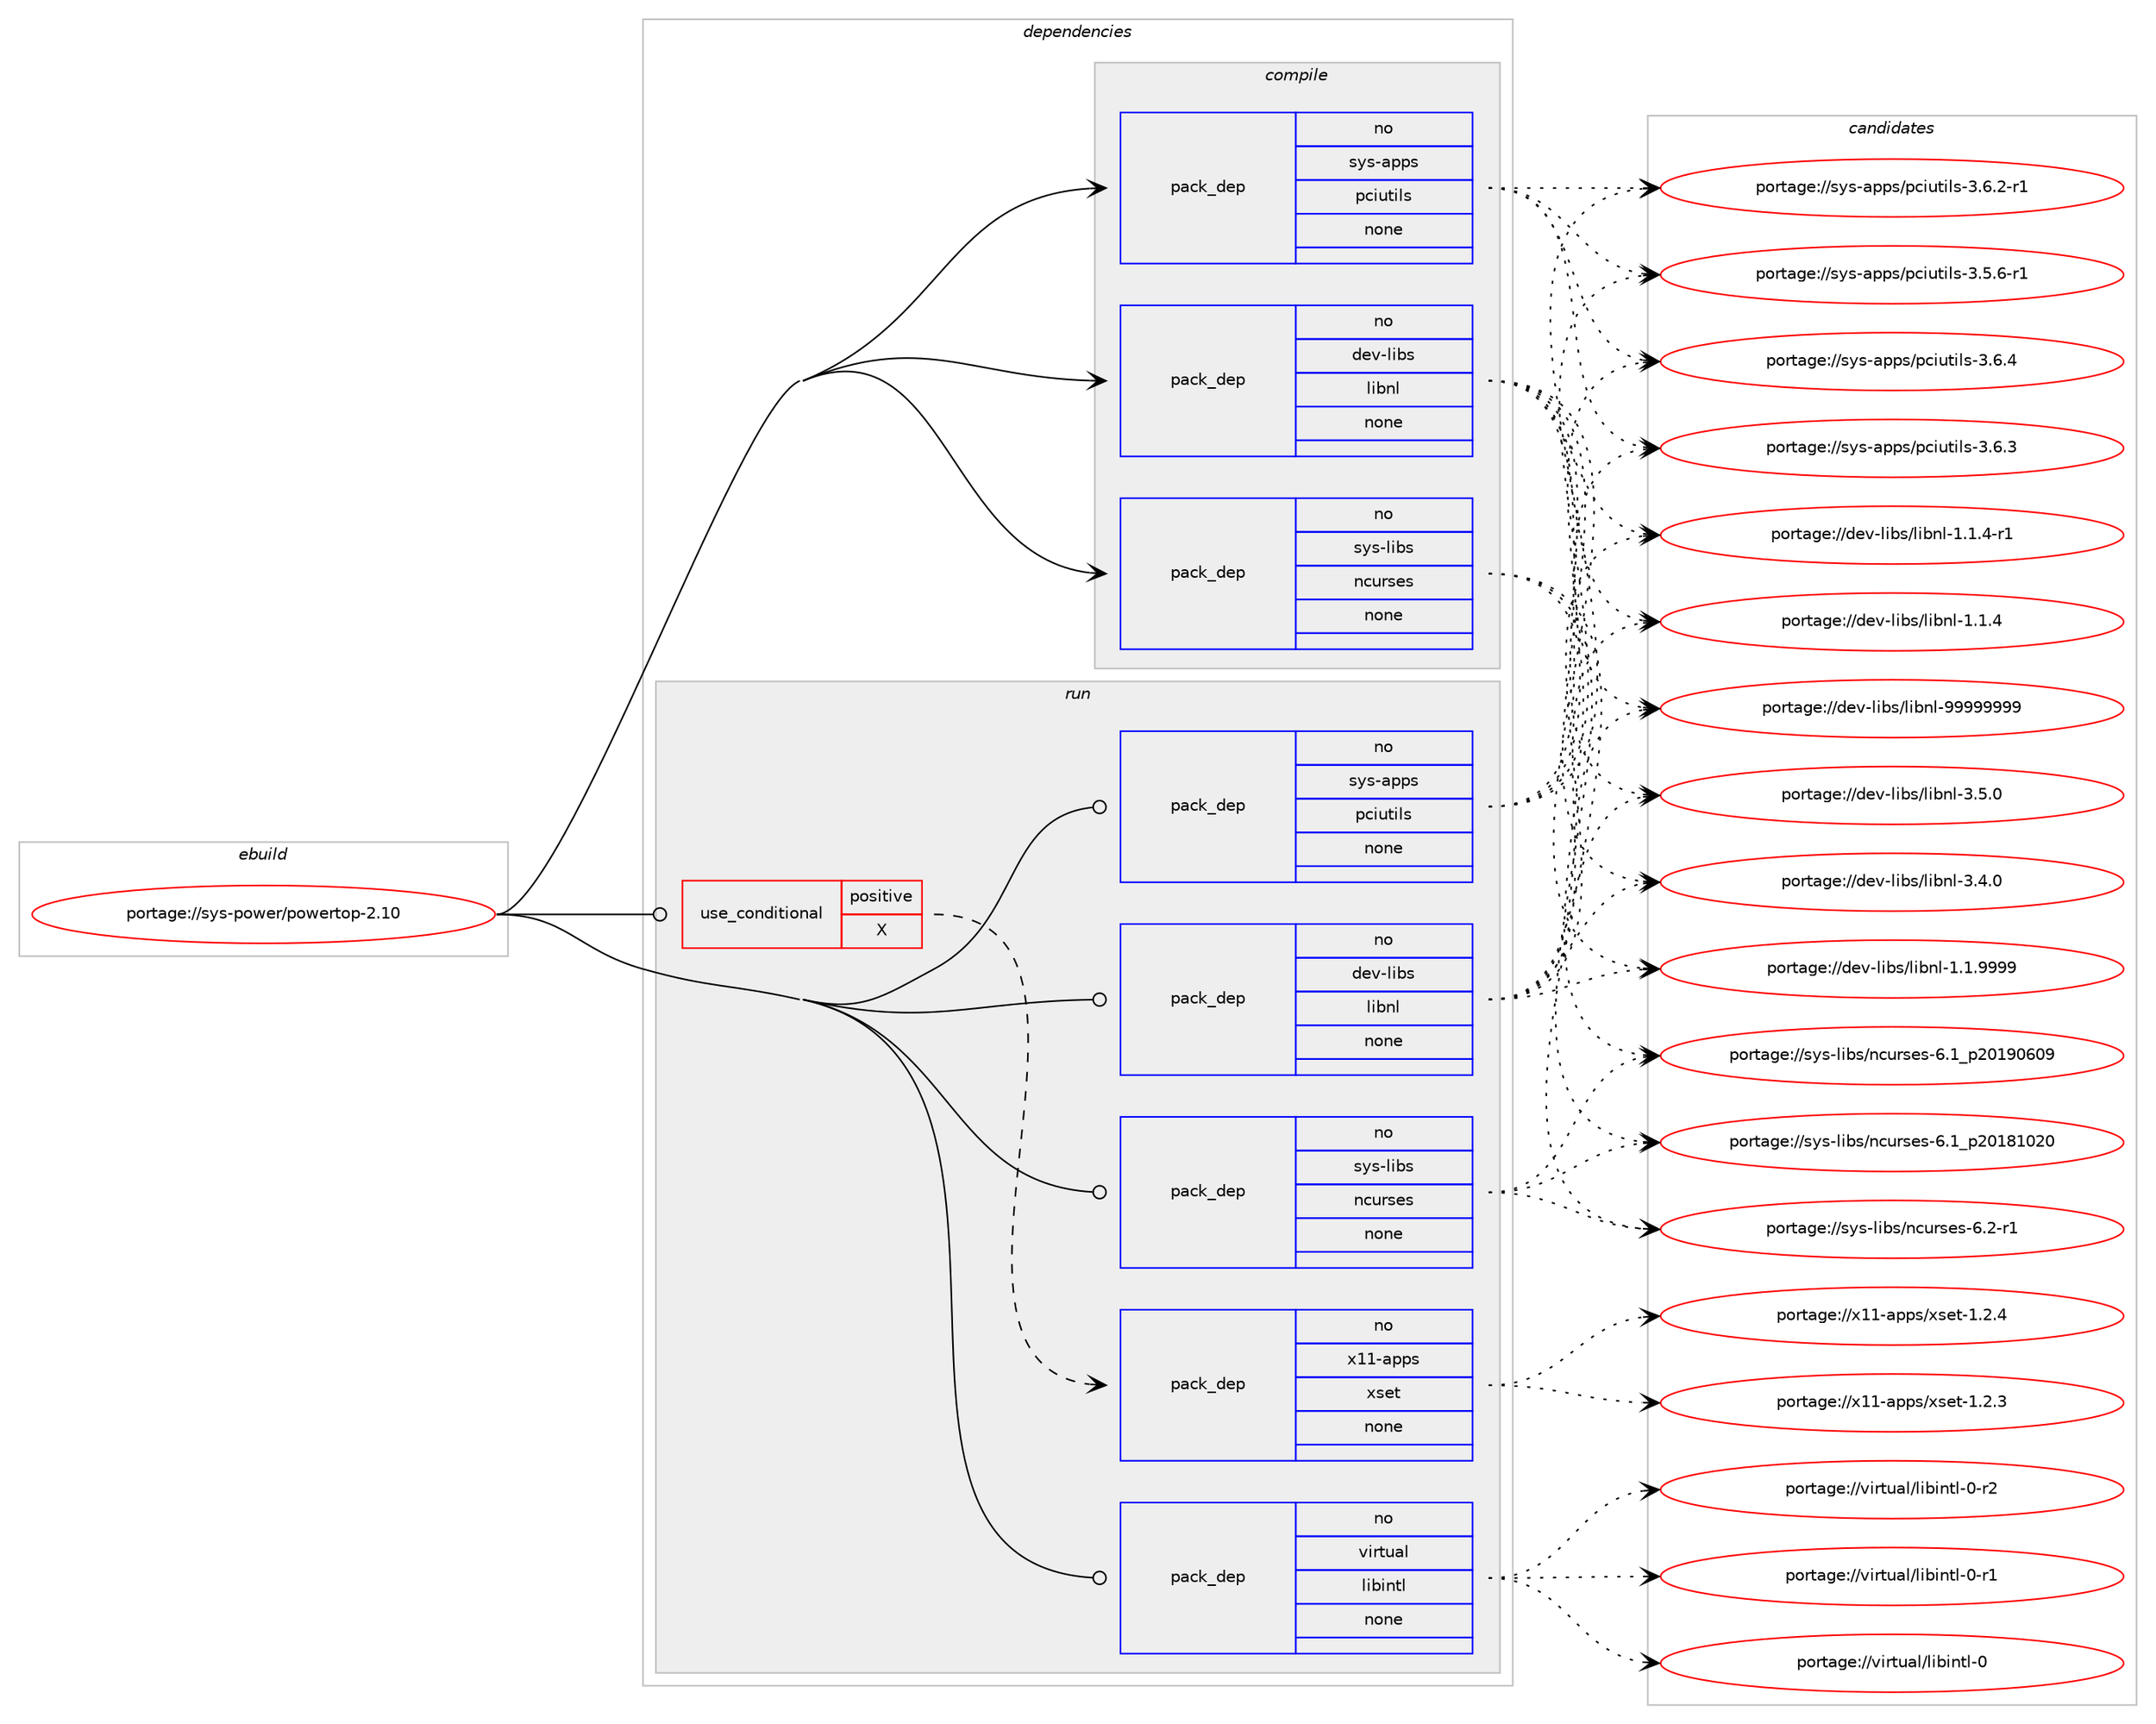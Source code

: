 digraph prolog {

# *************
# Graph options
# *************

newrank=true;
concentrate=true;
compound=true;
graph [rankdir=LR,fontname=Helvetica,fontsize=10,ranksep=1.5];#, ranksep=2.5, nodesep=0.2];
edge  [arrowhead=vee];
node  [fontname=Helvetica,fontsize=10];

# **********
# The ebuild
# **********

subgraph cluster_leftcol {
color=gray;
rank=same;
label=<<i>ebuild</i>>;
id [label="portage://sys-power/powertop-2.10", color=red, width=4, href="../sys-power/powertop-2.10.svg"];
}

# ****************
# The dependencies
# ****************

subgraph cluster_midcol {
color=gray;
label=<<i>dependencies</i>>;
subgraph cluster_compile {
fillcolor="#eeeeee";
style=filled;
label=<<i>compile</i>>;
subgraph pack30711 {
dependency38592 [label=<<TABLE BORDER="0" CELLBORDER="1" CELLSPACING="0" CELLPADDING="4" WIDTH="220"><TR><TD ROWSPAN="6" CELLPADDING="30">pack_dep</TD></TR><TR><TD WIDTH="110">no</TD></TR><TR><TD>dev-libs</TD></TR><TR><TD>libnl</TD></TR><TR><TD>none</TD></TR><TR><TD></TD></TR></TABLE>>, shape=none, color=blue];
}
id:e -> dependency38592:w [weight=20,style="solid",arrowhead="vee"];
subgraph pack30712 {
dependency38593 [label=<<TABLE BORDER="0" CELLBORDER="1" CELLSPACING="0" CELLPADDING="4" WIDTH="220"><TR><TD ROWSPAN="6" CELLPADDING="30">pack_dep</TD></TR><TR><TD WIDTH="110">no</TD></TR><TR><TD>sys-apps</TD></TR><TR><TD>pciutils</TD></TR><TR><TD>none</TD></TR><TR><TD></TD></TR></TABLE>>, shape=none, color=blue];
}
id:e -> dependency38593:w [weight=20,style="solid",arrowhead="vee"];
subgraph pack30713 {
dependency38594 [label=<<TABLE BORDER="0" CELLBORDER="1" CELLSPACING="0" CELLPADDING="4" WIDTH="220"><TR><TD ROWSPAN="6" CELLPADDING="30">pack_dep</TD></TR><TR><TD WIDTH="110">no</TD></TR><TR><TD>sys-libs</TD></TR><TR><TD>ncurses</TD></TR><TR><TD>none</TD></TR><TR><TD></TD></TR></TABLE>>, shape=none, color=blue];
}
id:e -> dependency38594:w [weight=20,style="solid",arrowhead="vee"];
}
subgraph cluster_compileandrun {
fillcolor="#eeeeee";
style=filled;
label=<<i>compile and run</i>>;
}
subgraph cluster_run {
fillcolor="#eeeeee";
style=filled;
label=<<i>run</i>>;
subgraph cond6985 {
dependency38595 [label=<<TABLE BORDER="0" CELLBORDER="1" CELLSPACING="0" CELLPADDING="4"><TR><TD ROWSPAN="3" CELLPADDING="10">use_conditional</TD></TR><TR><TD>positive</TD></TR><TR><TD>X</TD></TR></TABLE>>, shape=none, color=red];
subgraph pack30714 {
dependency38596 [label=<<TABLE BORDER="0" CELLBORDER="1" CELLSPACING="0" CELLPADDING="4" WIDTH="220"><TR><TD ROWSPAN="6" CELLPADDING="30">pack_dep</TD></TR><TR><TD WIDTH="110">no</TD></TR><TR><TD>x11-apps</TD></TR><TR><TD>xset</TD></TR><TR><TD>none</TD></TR><TR><TD></TD></TR></TABLE>>, shape=none, color=blue];
}
dependency38595:e -> dependency38596:w [weight=20,style="dashed",arrowhead="vee"];
}
id:e -> dependency38595:w [weight=20,style="solid",arrowhead="odot"];
subgraph pack30715 {
dependency38597 [label=<<TABLE BORDER="0" CELLBORDER="1" CELLSPACING="0" CELLPADDING="4" WIDTH="220"><TR><TD ROWSPAN="6" CELLPADDING="30">pack_dep</TD></TR><TR><TD WIDTH="110">no</TD></TR><TR><TD>dev-libs</TD></TR><TR><TD>libnl</TD></TR><TR><TD>none</TD></TR><TR><TD></TD></TR></TABLE>>, shape=none, color=blue];
}
id:e -> dependency38597:w [weight=20,style="solid",arrowhead="odot"];
subgraph pack30716 {
dependency38598 [label=<<TABLE BORDER="0" CELLBORDER="1" CELLSPACING="0" CELLPADDING="4" WIDTH="220"><TR><TD ROWSPAN="6" CELLPADDING="30">pack_dep</TD></TR><TR><TD WIDTH="110">no</TD></TR><TR><TD>sys-apps</TD></TR><TR><TD>pciutils</TD></TR><TR><TD>none</TD></TR><TR><TD></TD></TR></TABLE>>, shape=none, color=blue];
}
id:e -> dependency38598:w [weight=20,style="solid",arrowhead="odot"];
subgraph pack30717 {
dependency38599 [label=<<TABLE BORDER="0" CELLBORDER="1" CELLSPACING="0" CELLPADDING="4" WIDTH="220"><TR><TD ROWSPAN="6" CELLPADDING="30">pack_dep</TD></TR><TR><TD WIDTH="110">no</TD></TR><TR><TD>sys-libs</TD></TR><TR><TD>ncurses</TD></TR><TR><TD>none</TD></TR><TR><TD></TD></TR></TABLE>>, shape=none, color=blue];
}
id:e -> dependency38599:w [weight=20,style="solid",arrowhead="odot"];
subgraph pack30718 {
dependency38600 [label=<<TABLE BORDER="0" CELLBORDER="1" CELLSPACING="0" CELLPADDING="4" WIDTH="220"><TR><TD ROWSPAN="6" CELLPADDING="30">pack_dep</TD></TR><TR><TD WIDTH="110">no</TD></TR><TR><TD>virtual</TD></TR><TR><TD>libintl</TD></TR><TR><TD>none</TD></TR><TR><TD></TD></TR></TABLE>>, shape=none, color=blue];
}
id:e -> dependency38600:w [weight=20,style="solid",arrowhead="odot"];
}
}

# **************
# The candidates
# **************

subgraph cluster_choices {
rank=same;
color=gray;
label=<<i>candidates</i>>;

subgraph choice30711 {
color=black;
nodesep=1;
choice10010111845108105981154710810598110108455757575757575757 [label="portage://dev-libs/libnl-99999999", color=red, width=4,href="../dev-libs/libnl-99999999.svg"];
choice10010111845108105981154710810598110108455146534648 [label="portage://dev-libs/libnl-3.5.0", color=red, width=4,href="../dev-libs/libnl-3.5.0.svg"];
choice10010111845108105981154710810598110108455146524648 [label="portage://dev-libs/libnl-3.4.0", color=red, width=4,href="../dev-libs/libnl-3.4.0.svg"];
choice10010111845108105981154710810598110108454946494657575757 [label="portage://dev-libs/libnl-1.1.9999", color=red, width=4,href="../dev-libs/libnl-1.1.9999.svg"];
choice100101118451081059811547108105981101084549464946524511449 [label="portage://dev-libs/libnl-1.1.4-r1", color=red, width=4,href="../dev-libs/libnl-1.1.4-r1.svg"];
choice10010111845108105981154710810598110108454946494652 [label="portage://dev-libs/libnl-1.1.4", color=red, width=4,href="../dev-libs/libnl-1.1.4.svg"];
dependency38592:e -> choice10010111845108105981154710810598110108455757575757575757:w [style=dotted,weight="100"];
dependency38592:e -> choice10010111845108105981154710810598110108455146534648:w [style=dotted,weight="100"];
dependency38592:e -> choice10010111845108105981154710810598110108455146524648:w [style=dotted,weight="100"];
dependency38592:e -> choice10010111845108105981154710810598110108454946494657575757:w [style=dotted,weight="100"];
dependency38592:e -> choice100101118451081059811547108105981101084549464946524511449:w [style=dotted,weight="100"];
dependency38592:e -> choice10010111845108105981154710810598110108454946494652:w [style=dotted,weight="100"];
}
subgraph choice30712 {
color=black;
nodesep=1;
choice11512111545971121121154711299105117116105108115455146544652 [label="portage://sys-apps/pciutils-3.6.4", color=red, width=4,href="../sys-apps/pciutils-3.6.4.svg"];
choice11512111545971121121154711299105117116105108115455146544651 [label="portage://sys-apps/pciutils-3.6.3", color=red, width=4,href="../sys-apps/pciutils-3.6.3.svg"];
choice115121115459711211211547112991051171161051081154551465446504511449 [label="portage://sys-apps/pciutils-3.6.2-r1", color=red, width=4,href="../sys-apps/pciutils-3.6.2-r1.svg"];
choice115121115459711211211547112991051171161051081154551465346544511449 [label="portage://sys-apps/pciutils-3.5.6-r1", color=red, width=4,href="../sys-apps/pciutils-3.5.6-r1.svg"];
dependency38593:e -> choice11512111545971121121154711299105117116105108115455146544652:w [style=dotted,weight="100"];
dependency38593:e -> choice11512111545971121121154711299105117116105108115455146544651:w [style=dotted,weight="100"];
dependency38593:e -> choice115121115459711211211547112991051171161051081154551465446504511449:w [style=dotted,weight="100"];
dependency38593:e -> choice115121115459711211211547112991051171161051081154551465346544511449:w [style=dotted,weight="100"];
}
subgraph choice30713 {
color=black;
nodesep=1;
choice11512111545108105981154711099117114115101115455446504511449 [label="portage://sys-libs/ncurses-6.2-r1", color=red, width=4,href="../sys-libs/ncurses-6.2-r1.svg"];
choice1151211154510810598115471109911711411510111545544649951125048495748544857 [label="portage://sys-libs/ncurses-6.1_p20190609", color=red, width=4,href="../sys-libs/ncurses-6.1_p20190609.svg"];
choice1151211154510810598115471109911711411510111545544649951125048495649485048 [label="portage://sys-libs/ncurses-6.1_p20181020", color=red, width=4,href="../sys-libs/ncurses-6.1_p20181020.svg"];
dependency38594:e -> choice11512111545108105981154711099117114115101115455446504511449:w [style=dotted,weight="100"];
dependency38594:e -> choice1151211154510810598115471109911711411510111545544649951125048495748544857:w [style=dotted,weight="100"];
dependency38594:e -> choice1151211154510810598115471109911711411510111545544649951125048495649485048:w [style=dotted,weight="100"];
}
subgraph choice30714 {
color=black;
nodesep=1;
choice1204949459711211211547120115101116454946504652 [label="portage://x11-apps/xset-1.2.4", color=red, width=4,href="../x11-apps/xset-1.2.4.svg"];
choice1204949459711211211547120115101116454946504651 [label="portage://x11-apps/xset-1.2.3", color=red, width=4,href="../x11-apps/xset-1.2.3.svg"];
dependency38596:e -> choice1204949459711211211547120115101116454946504652:w [style=dotted,weight="100"];
dependency38596:e -> choice1204949459711211211547120115101116454946504651:w [style=dotted,weight="100"];
}
subgraph choice30715 {
color=black;
nodesep=1;
choice10010111845108105981154710810598110108455757575757575757 [label="portage://dev-libs/libnl-99999999", color=red, width=4,href="../dev-libs/libnl-99999999.svg"];
choice10010111845108105981154710810598110108455146534648 [label="portage://dev-libs/libnl-3.5.0", color=red, width=4,href="../dev-libs/libnl-3.5.0.svg"];
choice10010111845108105981154710810598110108455146524648 [label="portage://dev-libs/libnl-3.4.0", color=red, width=4,href="../dev-libs/libnl-3.4.0.svg"];
choice10010111845108105981154710810598110108454946494657575757 [label="portage://dev-libs/libnl-1.1.9999", color=red, width=4,href="../dev-libs/libnl-1.1.9999.svg"];
choice100101118451081059811547108105981101084549464946524511449 [label="portage://dev-libs/libnl-1.1.4-r1", color=red, width=4,href="../dev-libs/libnl-1.1.4-r1.svg"];
choice10010111845108105981154710810598110108454946494652 [label="portage://dev-libs/libnl-1.1.4", color=red, width=4,href="../dev-libs/libnl-1.1.4.svg"];
dependency38597:e -> choice10010111845108105981154710810598110108455757575757575757:w [style=dotted,weight="100"];
dependency38597:e -> choice10010111845108105981154710810598110108455146534648:w [style=dotted,weight="100"];
dependency38597:e -> choice10010111845108105981154710810598110108455146524648:w [style=dotted,weight="100"];
dependency38597:e -> choice10010111845108105981154710810598110108454946494657575757:w [style=dotted,weight="100"];
dependency38597:e -> choice100101118451081059811547108105981101084549464946524511449:w [style=dotted,weight="100"];
dependency38597:e -> choice10010111845108105981154710810598110108454946494652:w [style=dotted,weight="100"];
}
subgraph choice30716 {
color=black;
nodesep=1;
choice11512111545971121121154711299105117116105108115455146544652 [label="portage://sys-apps/pciutils-3.6.4", color=red, width=4,href="../sys-apps/pciutils-3.6.4.svg"];
choice11512111545971121121154711299105117116105108115455146544651 [label="portage://sys-apps/pciutils-3.6.3", color=red, width=4,href="../sys-apps/pciutils-3.6.3.svg"];
choice115121115459711211211547112991051171161051081154551465446504511449 [label="portage://sys-apps/pciutils-3.6.2-r1", color=red, width=4,href="../sys-apps/pciutils-3.6.2-r1.svg"];
choice115121115459711211211547112991051171161051081154551465346544511449 [label="portage://sys-apps/pciutils-3.5.6-r1", color=red, width=4,href="../sys-apps/pciutils-3.5.6-r1.svg"];
dependency38598:e -> choice11512111545971121121154711299105117116105108115455146544652:w [style=dotted,weight="100"];
dependency38598:e -> choice11512111545971121121154711299105117116105108115455146544651:w [style=dotted,weight="100"];
dependency38598:e -> choice115121115459711211211547112991051171161051081154551465446504511449:w [style=dotted,weight="100"];
dependency38598:e -> choice115121115459711211211547112991051171161051081154551465346544511449:w [style=dotted,weight="100"];
}
subgraph choice30717 {
color=black;
nodesep=1;
choice11512111545108105981154711099117114115101115455446504511449 [label="portage://sys-libs/ncurses-6.2-r1", color=red, width=4,href="../sys-libs/ncurses-6.2-r1.svg"];
choice1151211154510810598115471109911711411510111545544649951125048495748544857 [label="portage://sys-libs/ncurses-6.1_p20190609", color=red, width=4,href="../sys-libs/ncurses-6.1_p20190609.svg"];
choice1151211154510810598115471109911711411510111545544649951125048495649485048 [label="portage://sys-libs/ncurses-6.1_p20181020", color=red, width=4,href="../sys-libs/ncurses-6.1_p20181020.svg"];
dependency38599:e -> choice11512111545108105981154711099117114115101115455446504511449:w [style=dotted,weight="100"];
dependency38599:e -> choice1151211154510810598115471109911711411510111545544649951125048495748544857:w [style=dotted,weight="100"];
dependency38599:e -> choice1151211154510810598115471109911711411510111545544649951125048495649485048:w [style=dotted,weight="100"];
}
subgraph choice30718 {
color=black;
nodesep=1;
choice11810511411611797108471081059810511011610845484511450 [label="portage://virtual/libintl-0-r2", color=red, width=4,href="../virtual/libintl-0-r2.svg"];
choice11810511411611797108471081059810511011610845484511449 [label="portage://virtual/libintl-0-r1", color=red, width=4,href="../virtual/libintl-0-r1.svg"];
choice1181051141161179710847108105981051101161084548 [label="portage://virtual/libintl-0", color=red, width=4,href="../virtual/libintl-0.svg"];
dependency38600:e -> choice11810511411611797108471081059810511011610845484511450:w [style=dotted,weight="100"];
dependency38600:e -> choice11810511411611797108471081059810511011610845484511449:w [style=dotted,weight="100"];
dependency38600:e -> choice1181051141161179710847108105981051101161084548:w [style=dotted,weight="100"];
}
}

}
